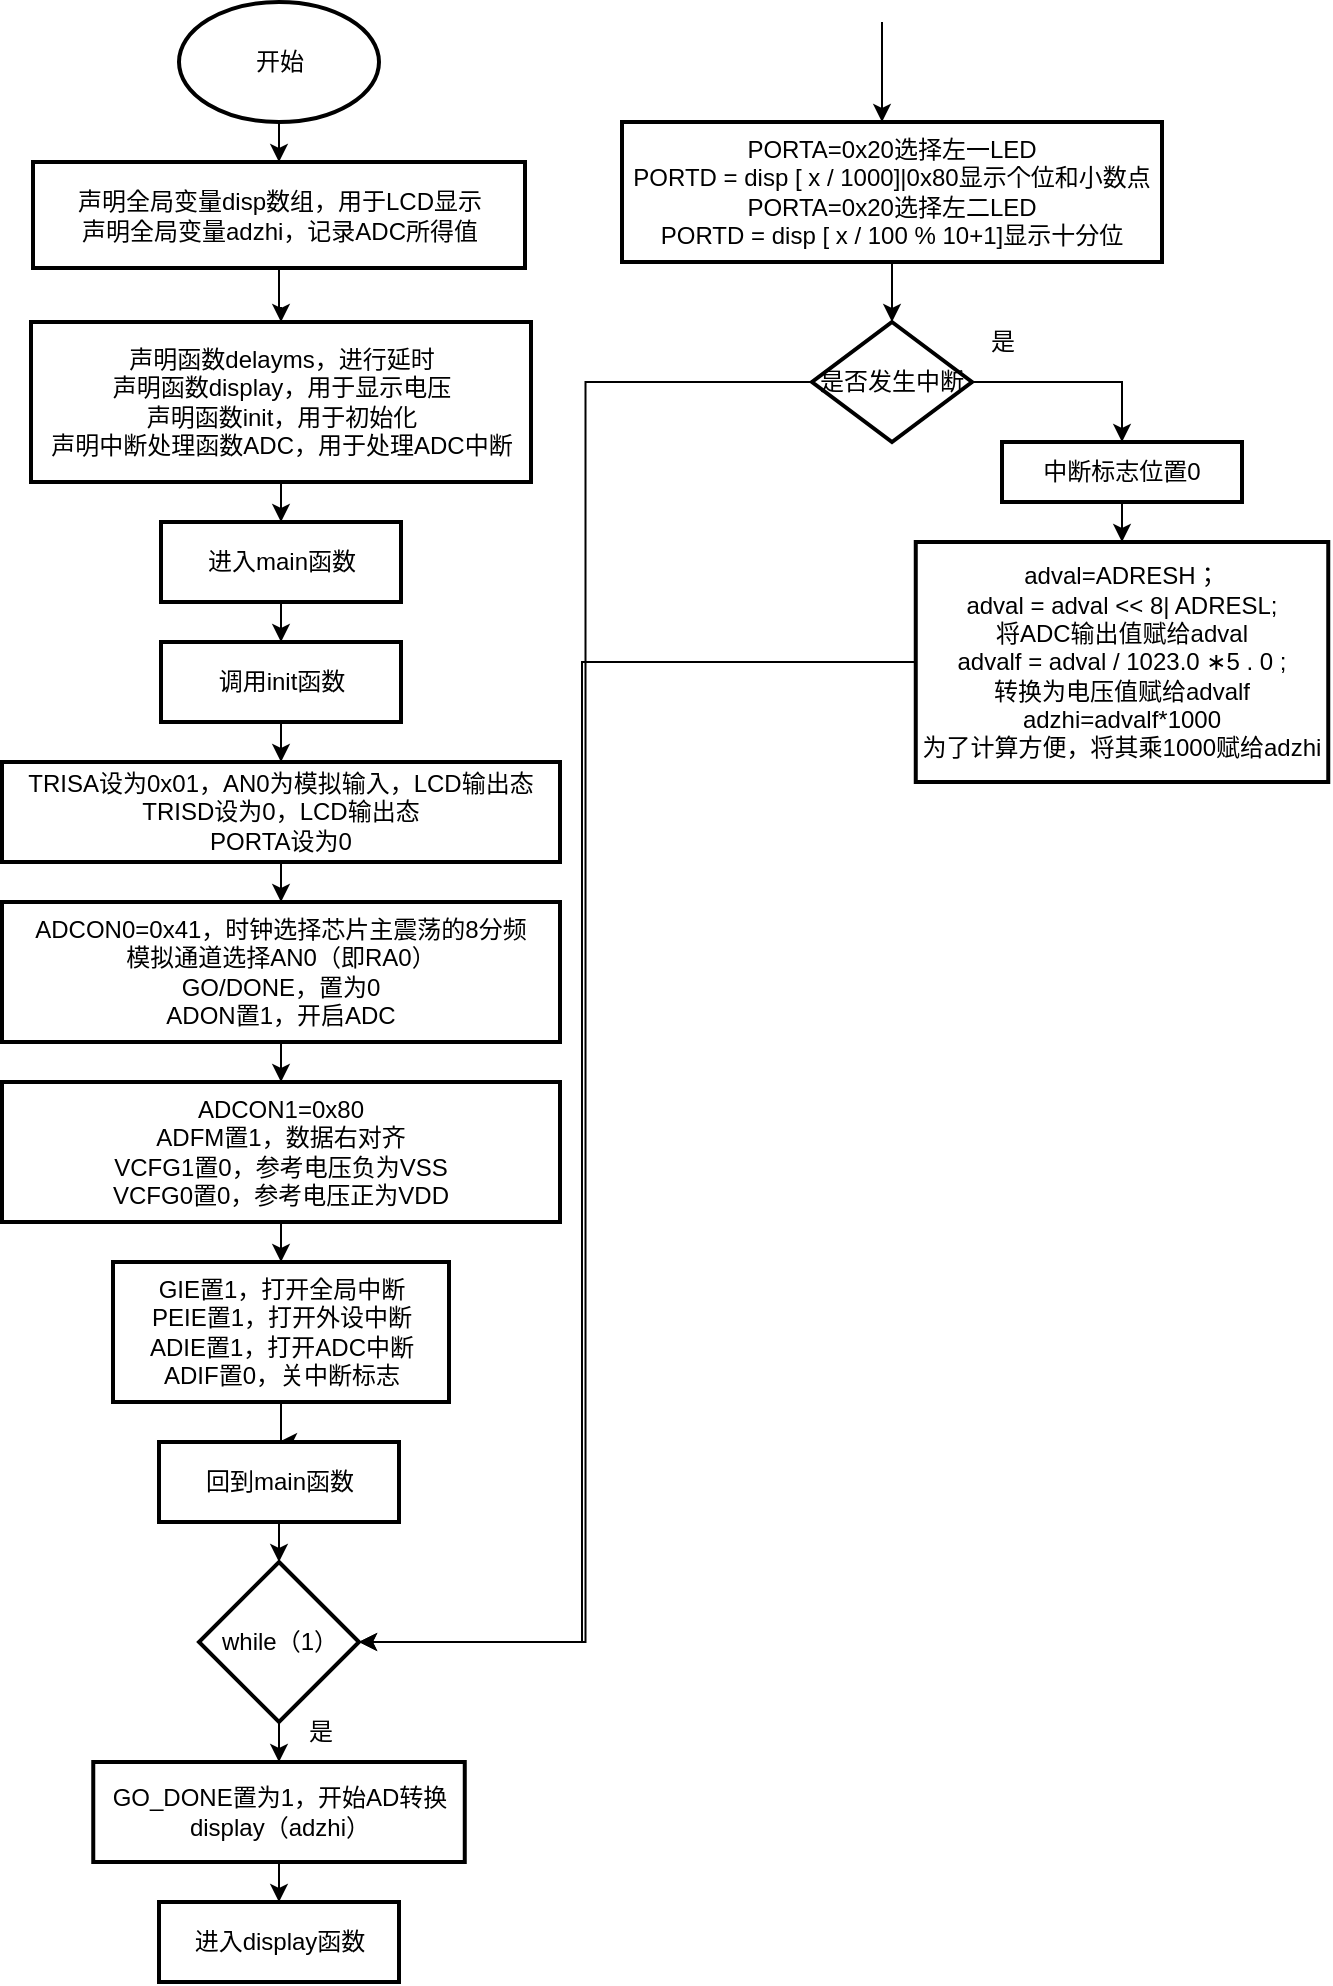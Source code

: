 <mxfile version="20.7.4" type="github">
  <diagram id="3eUY9YOZhR-SXs3_E1b9" name="第 1 页">
    <mxGraphModel dx="1044" dy="993" grid="1" gridSize="10" guides="1" tooltips="1" connect="1" arrows="1" fold="1" page="1" pageScale="1" pageWidth="827" pageHeight="1169" math="0" shadow="0">
      <root>
        <mxCell id="0" />
        <mxCell id="1" parent="0" />
        <mxCell id="0A-6d0JzJ2EYa3tkO6Nl-3" value="" style="edgeStyle=orthogonalEdgeStyle;rounded=0;orthogonalLoop=1;jettySize=auto;html=1;" parent="1" source="0A-6d0JzJ2EYa3tkO6Nl-1" target="0A-6d0JzJ2EYa3tkO6Nl-2" edge="1">
          <mxGeometry relative="1" as="geometry" />
        </mxCell>
        <mxCell id="0A-6d0JzJ2EYa3tkO6Nl-1" value="开始" style="strokeWidth=2;html=1;shape=mxgraph.flowchart.start_1;whiteSpace=wrap;" parent="1" vertex="1">
          <mxGeometry x="168.5" y="50" width="100" height="60" as="geometry" />
        </mxCell>
        <mxCell id="0A-6d0JzJ2EYa3tkO6Nl-5" value="" style="edgeStyle=orthogonalEdgeStyle;rounded=0;orthogonalLoop=1;jettySize=auto;html=1;" parent="1" source="0A-6d0JzJ2EYa3tkO6Nl-2" target="0A-6d0JzJ2EYa3tkO6Nl-4" edge="1">
          <mxGeometry relative="1" as="geometry" />
        </mxCell>
        <mxCell id="0A-6d0JzJ2EYa3tkO6Nl-2" value="声明全局变量disp数组，用于LCD显示&lt;br&gt;声明全局变量adzhi，记录ADC所得值" style="whiteSpace=wrap;html=1;strokeWidth=2;" parent="1" vertex="1">
          <mxGeometry x="95.5" y="130" width="246" height="53" as="geometry" />
        </mxCell>
        <mxCell id="0A-6d0JzJ2EYa3tkO6Nl-7" value="" style="edgeStyle=orthogonalEdgeStyle;rounded=0;orthogonalLoop=1;jettySize=auto;html=1;" parent="1" source="0A-6d0JzJ2EYa3tkO6Nl-4" target="0A-6d0JzJ2EYa3tkO6Nl-6" edge="1">
          <mxGeometry relative="1" as="geometry" />
        </mxCell>
        <mxCell id="0A-6d0JzJ2EYa3tkO6Nl-4" value="声明函数delayms，进行延时&lt;br&gt;声明函数display，用于显示电压&lt;br&gt;声明函数init，用于初始化&lt;br&gt;声明中断处理函数ADC，用于处理ADC中断" style="whiteSpace=wrap;html=1;strokeWidth=2;" parent="1" vertex="1">
          <mxGeometry x="94.5" y="210" width="250" height="80" as="geometry" />
        </mxCell>
        <mxCell id="0A-6d0JzJ2EYa3tkO6Nl-9" value="" style="edgeStyle=orthogonalEdgeStyle;rounded=0;orthogonalLoop=1;jettySize=auto;html=1;" parent="1" source="0A-6d0JzJ2EYa3tkO6Nl-6" target="0A-6d0JzJ2EYa3tkO6Nl-8" edge="1">
          <mxGeometry relative="1" as="geometry" />
        </mxCell>
        <mxCell id="0A-6d0JzJ2EYa3tkO6Nl-6" value="进入main函数" style="whiteSpace=wrap;html=1;strokeWidth=2;" parent="1" vertex="1">
          <mxGeometry x="159.5" y="310" width="120" height="40" as="geometry" />
        </mxCell>
        <mxCell id="0A-6d0JzJ2EYa3tkO6Nl-11" value="" style="edgeStyle=orthogonalEdgeStyle;rounded=0;orthogonalLoop=1;jettySize=auto;html=1;" parent="1" source="0A-6d0JzJ2EYa3tkO6Nl-8" target="0A-6d0JzJ2EYa3tkO6Nl-10" edge="1">
          <mxGeometry relative="1" as="geometry" />
        </mxCell>
        <mxCell id="0A-6d0JzJ2EYa3tkO6Nl-8" value="调用init函数" style="whiteSpace=wrap;html=1;strokeWidth=2;" parent="1" vertex="1">
          <mxGeometry x="159.5" y="370" width="120" height="40" as="geometry" />
        </mxCell>
        <mxCell id="0A-6d0JzJ2EYa3tkO6Nl-15" value="" style="edgeStyle=orthogonalEdgeStyle;rounded=0;orthogonalLoop=1;jettySize=auto;html=1;" parent="1" source="0A-6d0JzJ2EYa3tkO6Nl-10" target="0A-6d0JzJ2EYa3tkO6Nl-14" edge="1">
          <mxGeometry relative="1" as="geometry" />
        </mxCell>
        <mxCell id="0A-6d0JzJ2EYa3tkO6Nl-10" value="TRISA设为0x01，AN0为模拟输入，LCD输出态&lt;br&gt;TRISD设为0，LCD输出态&lt;br&gt;PORTA设为0&lt;br&gt;" style="whiteSpace=wrap;html=1;strokeWidth=2;" parent="1" vertex="1">
          <mxGeometry x="80" y="430" width="279" height="50" as="geometry" />
        </mxCell>
        <mxCell id="0A-6d0JzJ2EYa3tkO6Nl-17" value="" style="edgeStyle=orthogonalEdgeStyle;rounded=0;orthogonalLoop=1;jettySize=auto;html=1;" parent="1" source="0A-6d0JzJ2EYa3tkO6Nl-14" target="0A-6d0JzJ2EYa3tkO6Nl-16" edge="1">
          <mxGeometry relative="1" as="geometry" />
        </mxCell>
        <mxCell id="0A-6d0JzJ2EYa3tkO6Nl-14" value="ADCON0=0x41，时钟选择芯片主震荡的8分频&lt;br&gt;模拟通道选择AN0（即RA0）&lt;br&gt;GO/DONE，置为0&lt;br&gt;ADON置1，开启ADC" style="whiteSpace=wrap;html=1;strokeWidth=2;" parent="1" vertex="1">
          <mxGeometry x="80" y="500" width="279" height="70" as="geometry" />
        </mxCell>
        <mxCell id="0A-6d0JzJ2EYa3tkO6Nl-19" value="" style="edgeStyle=orthogonalEdgeStyle;rounded=0;orthogonalLoop=1;jettySize=auto;html=1;" parent="1" source="0A-6d0JzJ2EYa3tkO6Nl-16" target="0A-6d0JzJ2EYa3tkO6Nl-18" edge="1">
          <mxGeometry relative="1" as="geometry" />
        </mxCell>
        <mxCell id="0A-6d0JzJ2EYa3tkO6Nl-16" value="ADCON1=0x80&lt;br&gt;ADFM置1，数据右对齐&lt;br&gt;VCFG1置0，参考电压负为VSS&lt;br&gt;VCFG0置0，参考电压正为VDD" style="whiteSpace=wrap;html=1;strokeWidth=2;" parent="1" vertex="1">
          <mxGeometry x="80" y="590" width="279" height="70" as="geometry" />
        </mxCell>
        <mxCell id="0A-6d0JzJ2EYa3tkO6Nl-21" value="" style="edgeStyle=orthogonalEdgeStyle;rounded=0;orthogonalLoop=1;jettySize=auto;html=1;" parent="1" source="0A-6d0JzJ2EYa3tkO6Nl-18" target="0A-6d0JzJ2EYa3tkO6Nl-20" edge="1">
          <mxGeometry relative="1" as="geometry" />
        </mxCell>
        <mxCell id="0A-6d0JzJ2EYa3tkO6Nl-18" value="GIE置1，打开全局中断&lt;br&gt;PEIE置1，打开外设中断&lt;br&gt;ADIE置1，打开ADC中断&lt;br&gt;ADIF置0，关中断标志" style="whiteSpace=wrap;html=1;strokeWidth=2;" parent="1" vertex="1">
          <mxGeometry x="135.5" y="680" width="168" height="70" as="geometry" />
        </mxCell>
        <mxCell id="0A-6d0JzJ2EYa3tkO6Nl-25" value="" style="edgeStyle=orthogonalEdgeStyle;rounded=0;orthogonalLoop=1;jettySize=auto;html=1;" parent="1" source="0A-6d0JzJ2EYa3tkO6Nl-20" target="0A-6d0JzJ2EYa3tkO6Nl-24" edge="1">
          <mxGeometry relative="1" as="geometry" />
        </mxCell>
        <mxCell id="0A-6d0JzJ2EYa3tkO6Nl-20" value="回到main函数" style="whiteSpace=wrap;html=1;strokeWidth=2;" parent="1" vertex="1">
          <mxGeometry x="158.5" y="770" width="120" height="40" as="geometry" />
        </mxCell>
        <mxCell id="0A-6d0JzJ2EYa3tkO6Nl-27" value="" style="edgeStyle=orthogonalEdgeStyle;rounded=0;orthogonalLoop=1;jettySize=auto;html=1;" parent="1" source="0A-6d0JzJ2EYa3tkO6Nl-24" target="0A-6d0JzJ2EYa3tkO6Nl-26" edge="1">
          <mxGeometry relative="1" as="geometry" />
        </mxCell>
        <mxCell id="0A-6d0JzJ2EYa3tkO6Nl-24" value="while（1）" style="rhombus;whiteSpace=wrap;html=1;strokeWidth=2;" parent="1" vertex="1">
          <mxGeometry x="178.5" y="830" width="80" height="80" as="geometry" />
        </mxCell>
        <mxCell id="0A-6d0JzJ2EYa3tkO6Nl-30" value="" style="edgeStyle=orthogonalEdgeStyle;rounded=0;orthogonalLoop=1;jettySize=auto;html=1;" parent="1" source="0A-6d0JzJ2EYa3tkO6Nl-26" target="0A-6d0JzJ2EYa3tkO6Nl-29" edge="1">
          <mxGeometry relative="1" as="geometry" />
        </mxCell>
        <mxCell id="0A-6d0JzJ2EYa3tkO6Nl-26" value="GO_DONE置为1，开始AD转换&lt;br&gt;display（adzhi）" style="whiteSpace=wrap;html=1;strokeWidth=2;" parent="1" vertex="1">
          <mxGeometry x="125.63" y="930" width="185.75" height="50" as="geometry" />
        </mxCell>
        <mxCell id="0A-6d0JzJ2EYa3tkO6Nl-28" value="是" style="text;html=1;align=center;verticalAlign=middle;resizable=0;points=[];autosize=1;strokeColor=none;fillColor=none;" parent="1" vertex="1">
          <mxGeometry x="218.5" y="900" width="40" height="30" as="geometry" />
        </mxCell>
        <mxCell id="0A-6d0JzJ2EYa3tkO6Nl-29" value="进入display函数" style="whiteSpace=wrap;html=1;strokeWidth=2;" parent="1" vertex="1">
          <mxGeometry x="158.5" y="1000" width="120" height="40" as="geometry" />
        </mxCell>
        <mxCell id="0A-6d0JzJ2EYa3tkO6Nl-37" value="" style="edgeStyle=orthogonalEdgeStyle;rounded=0;orthogonalLoop=1;jettySize=auto;html=1;" parent="1" target="0A-6d0JzJ2EYa3tkO6Nl-36" edge="1">
          <mxGeometry relative="1" as="geometry">
            <mxPoint x="520" y="60" as="sourcePoint" />
            <Array as="points">
              <mxPoint x="520" y="60" />
            </Array>
          </mxGeometry>
        </mxCell>
        <mxCell id="vA2j12JStD6sAMBx_RaF-4" value="" style="edgeStyle=orthogonalEdgeStyle;rounded=0;orthogonalLoop=1;jettySize=auto;html=1;" edge="1" parent="1" source="0A-6d0JzJ2EYa3tkO6Nl-36" target="vA2j12JStD6sAMBx_RaF-3">
          <mxGeometry relative="1" as="geometry" />
        </mxCell>
        <mxCell id="0A-6d0JzJ2EYa3tkO6Nl-36" value="&lt;div&gt;PORTA=0x20选择左一LED&lt;/div&gt;&lt;div&gt;PORTD = disp [ x / 1000]&lt;span style=&quot;background-color: initial;&quot;&gt;|&lt;/span&gt;&lt;span style=&quot;background-color: initial;&quot;&gt;0x80显示个位和小数点&lt;/span&gt;&lt;/div&gt;&lt;div&gt;PORTA=0x20选择左二LED&lt;br&gt;&lt;/div&gt;&lt;div&gt;PORTD = disp [ x / 100 % 10+1]显示十分位&lt;br&gt;&lt;/div&gt;" style="whiteSpace=wrap;html=1;strokeWidth=2;" parent="1" vertex="1">
          <mxGeometry x="390" y="110" width="270" height="70" as="geometry" />
        </mxCell>
        <mxCell id="vA2j12JStD6sAMBx_RaF-9" value="" style="edgeStyle=orthogonalEdgeStyle;rounded=0;orthogonalLoop=1;jettySize=auto;html=1;" edge="1" parent="1" source="vA2j12JStD6sAMBx_RaF-3" target="vA2j12JStD6sAMBx_RaF-8">
          <mxGeometry relative="1" as="geometry">
            <Array as="points">
              <mxPoint x="640" y="240" />
            </Array>
          </mxGeometry>
        </mxCell>
        <mxCell id="vA2j12JStD6sAMBx_RaF-12" style="edgeStyle=orthogonalEdgeStyle;rounded=0;orthogonalLoop=1;jettySize=auto;html=1;entryX=1;entryY=0.5;entryDx=0;entryDy=0;" edge="1" parent="1" source="vA2j12JStD6sAMBx_RaF-3" target="0A-6d0JzJ2EYa3tkO6Nl-24">
          <mxGeometry relative="1" as="geometry" />
        </mxCell>
        <mxCell id="vA2j12JStD6sAMBx_RaF-3" value="是否发生中断" style="rhombus;whiteSpace=wrap;html=1;strokeWidth=2;" vertex="1" parent="1">
          <mxGeometry x="485" y="210" width="80" height="60" as="geometry" />
        </mxCell>
        <mxCell id="vA2j12JStD6sAMBx_RaF-5" value="是" style="text;html=1;align=center;verticalAlign=middle;resizable=0;points=[];autosize=1;strokeColor=none;fillColor=none;" vertex="1" parent="1">
          <mxGeometry x="560" y="205" width="40" height="30" as="geometry" />
        </mxCell>
        <mxCell id="vA2j12JStD6sAMBx_RaF-11" value="" style="edgeStyle=orthogonalEdgeStyle;rounded=0;orthogonalLoop=1;jettySize=auto;html=1;" edge="1" parent="1" source="vA2j12JStD6sAMBx_RaF-8" target="vA2j12JStD6sAMBx_RaF-10">
          <mxGeometry relative="1" as="geometry" />
        </mxCell>
        <mxCell id="vA2j12JStD6sAMBx_RaF-8" value="中断标志位置0" style="whiteSpace=wrap;html=1;strokeWidth=2;" vertex="1" parent="1">
          <mxGeometry x="580" y="270" width="120" height="30" as="geometry" />
        </mxCell>
        <mxCell id="vA2j12JStD6sAMBx_RaF-13" style="edgeStyle=orthogonalEdgeStyle;rounded=0;orthogonalLoop=1;jettySize=auto;html=1;entryX=1;entryY=0.5;entryDx=0;entryDy=0;" edge="1" parent="1" source="vA2j12JStD6sAMBx_RaF-10" target="0A-6d0JzJ2EYa3tkO6Nl-24">
          <mxGeometry relative="1" as="geometry">
            <Array as="points">
              <mxPoint x="370" y="380" />
              <mxPoint x="370" y="870" />
            </Array>
          </mxGeometry>
        </mxCell>
        <mxCell id="vA2j12JStD6sAMBx_RaF-10" value="adval=ADRESH；&lt;br&gt;&lt;div&gt;adval = adval &amp;lt;&amp;lt; 8&lt;span style=&quot;background-color: initial;&quot;&gt;| ADRESL;&lt;/span&gt;&lt;/div&gt;&lt;div&gt;&lt;span style=&quot;background-color: initial;&quot;&gt;将ADC输出值赋给adval&lt;/span&gt;&lt;/div&gt;&lt;div&gt;&lt;span style=&quot;background-color: initial;&quot;&gt;&lt;div&gt;advalf = adval / 1023.0 ∗&lt;span style=&quot;background-color: initial;&quot;&gt;5 . 0 ;&lt;/span&gt;&lt;/div&gt;&lt;div&gt;&lt;span style=&quot;background-color: initial;&quot;&gt;转换为电压值赋给advalf&lt;/span&gt;&lt;/div&gt;&lt;div&gt;adzhi=advalf*1000&lt;br&gt;&lt;/div&gt;&lt;div&gt;为了计算方便，将其乘1000赋给adzhi&lt;/div&gt;&lt;/span&gt;&lt;/div&gt;" style="whiteSpace=wrap;html=1;strokeWidth=2;" vertex="1" parent="1">
          <mxGeometry x="536.88" y="320" width="206.25" height="120" as="geometry" />
        </mxCell>
      </root>
    </mxGraphModel>
  </diagram>
</mxfile>
